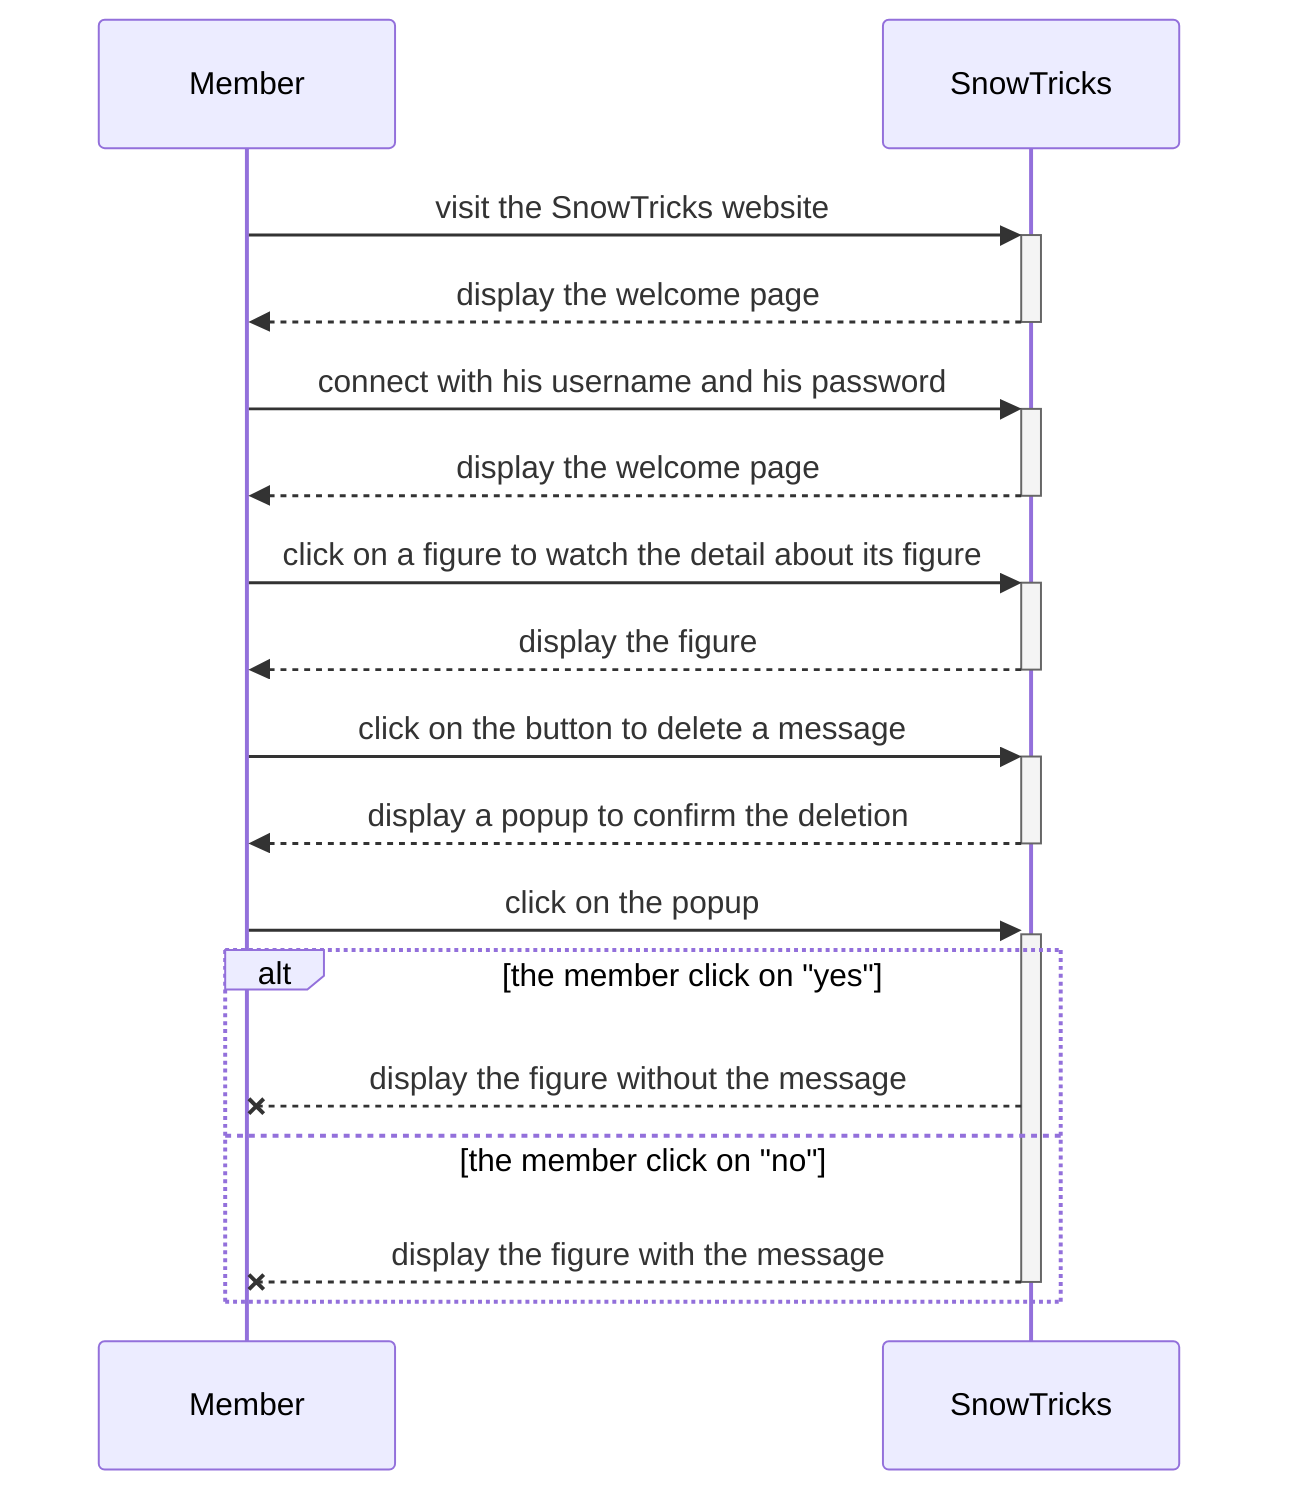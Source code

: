 sequenceDiagram
    Member->>+SnowTricks: visit the SnowTricks website
    SnowTricks-->>-Member: display the welcome page
    Member->>+SnowTricks: connect with his username and his password
    SnowTricks-->>-Member: display the welcome page
    Member->>+SnowTricks: click on a figure to watch the detail about its figure
    SnowTricks -->>- Member: display the figure
    Member ->>+ SnowTricks : click on the button to delete a message
    SnowTricks -->>- Member : display a popup to confirm the deletion
    Member ->>+ SnowTricks : click on the popup
    alt the member click on "yes"
        SnowTricks --x Member : display the figure without the message
    else the member click on "no"
        SnowTricks --x- Member : display the figure with the message
    end